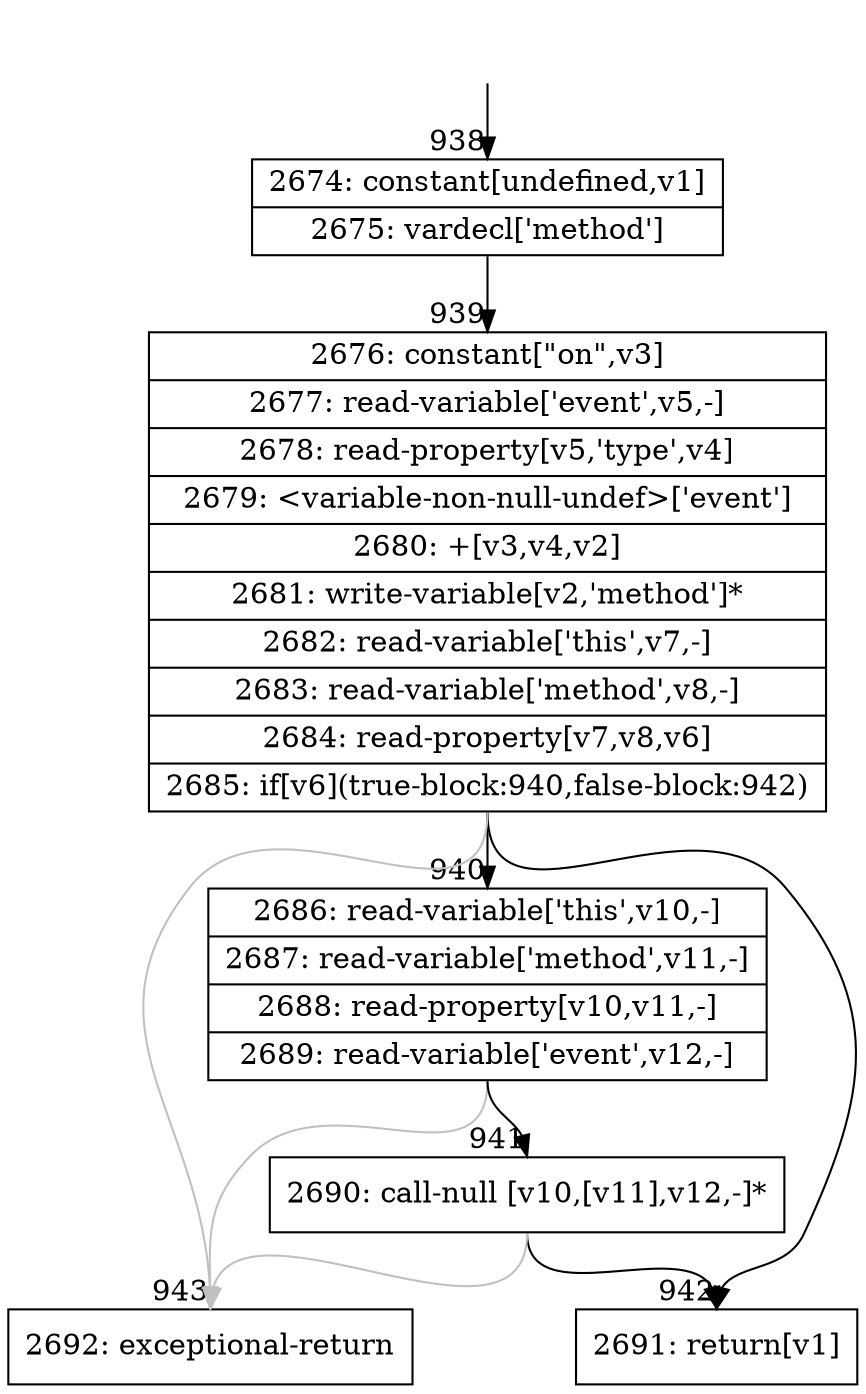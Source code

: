 digraph {
rankdir="TD"
BB_entry89[shape=none,label=""];
BB_entry89 -> BB938 [tailport=s, headport=n, headlabel="    938"]
BB938 [shape=record label="{2674: constant[undefined,v1]|2675: vardecl['method']}" ] 
BB938 -> BB939 [tailport=s, headport=n, headlabel="      939"]
BB939 [shape=record label="{2676: constant[\"on\",v3]|2677: read-variable['event',v5,-]|2678: read-property[v5,'type',v4]|2679: \<variable-non-null-undef\>['event']|2680: +[v3,v4,v2]|2681: write-variable[v2,'method']*|2682: read-variable['this',v7,-]|2683: read-variable['method',v8,-]|2684: read-property[v7,v8,v6]|2685: if[v6](true-block:940,false-block:942)}" ] 
BB939 -> BB940 [tailport=s, headport=n, headlabel="      940"]
BB939 -> BB942 [tailport=s, headport=n, headlabel="      942"]
BB939 -> BB943 [tailport=s, headport=n, color=gray, headlabel="      943"]
BB940 [shape=record label="{2686: read-variable['this',v10,-]|2687: read-variable['method',v11,-]|2688: read-property[v10,v11,-]|2689: read-variable['event',v12,-]}" ] 
BB940 -> BB941 [tailport=s, headport=n, headlabel="      941"]
BB940 -> BB943 [tailport=s, headport=n, color=gray]
BB941 [shape=record label="{2690: call-null [v10,[v11],v12,-]*}" ] 
BB941 -> BB942 [tailport=s, headport=n]
BB941 -> BB943 [tailport=s, headport=n, color=gray]
BB942 [shape=record label="{2691: return[v1]}" ] 
BB943 [shape=record label="{2692: exceptional-return}" ] 
//#$~ 1360
}

